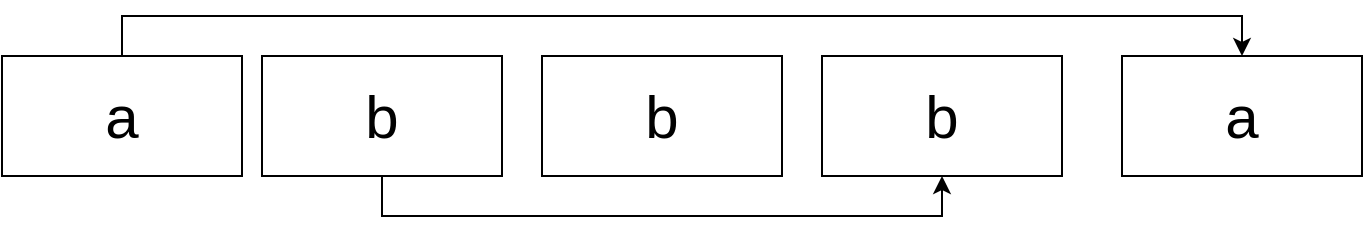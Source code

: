 <mxfile version="13.6.2" type="device"><diagram id="9fH8Uj0B5tbMlugsJPls" name="Page-1"><mxGraphModel dx="1249" dy="701" grid="1" gridSize="10" guides="1" tooltips="1" connect="1" arrows="1" fold="1" page="1" pageScale="1" pageWidth="827" pageHeight="1169" math="0" shadow="0"><root><mxCell id="0"/><mxCell id="1" parent="0"/><mxCell id="uQ-hIrNHGk7IdnQwV_3d-11" style="edgeStyle=orthogonalEdgeStyle;rounded=0;orthogonalLoop=1;jettySize=auto;html=1;exitX=0.5;exitY=0;exitDx=0;exitDy=0;entryX=0.5;entryY=0;entryDx=0;entryDy=0;fontSize=30;" edge="1" parent="1" source="uQ-hIrNHGk7IdnQwV_3d-3" target="uQ-hIrNHGk7IdnQwV_3d-7"><mxGeometry relative="1" as="geometry"/></mxCell><mxCell id="uQ-hIrNHGk7IdnQwV_3d-3" value="a" style="rounded=0;whiteSpace=wrap;html=1;fontSize=30;" vertex="1" parent="1"><mxGeometry x="110" y="310" width="120" height="60" as="geometry"/></mxCell><mxCell id="uQ-hIrNHGk7IdnQwV_3d-12" style="edgeStyle=orthogonalEdgeStyle;rounded=0;orthogonalLoop=1;jettySize=auto;html=1;exitX=0.5;exitY=1;exitDx=0;exitDy=0;entryX=0.5;entryY=1;entryDx=0;entryDy=0;fontSize=30;" edge="1" parent="1" source="uQ-hIrNHGk7IdnQwV_3d-4" target="uQ-hIrNHGk7IdnQwV_3d-6"><mxGeometry relative="1" as="geometry"/></mxCell><mxCell id="uQ-hIrNHGk7IdnQwV_3d-4" value="b" style="rounded=0;whiteSpace=wrap;html=1;fontSize=30;" vertex="1" parent="1"><mxGeometry x="240" y="310" width="120" height="60" as="geometry"/></mxCell><mxCell id="uQ-hIrNHGk7IdnQwV_3d-5" value="b" style="rounded=0;whiteSpace=wrap;html=1;fontSize=30;" vertex="1" parent="1"><mxGeometry x="380" y="310" width="120" height="60" as="geometry"/></mxCell><mxCell id="uQ-hIrNHGk7IdnQwV_3d-6" value="b" style="rounded=0;whiteSpace=wrap;html=1;fontSize=30;" vertex="1" parent="1"><mxGeometry x="520" y="310" width="120" height="60" as="geometry"/></mxCell><mxCell id="uQ-hIrNHGk7IdnQwV_3d-7" value="a" style="rounded=0;whiteSpace=wrap;html=1;fontSize=30;" vertex="1" parent="1"><mxGeometry x="670" y="310" width="120" height="60" as="geometry"/></mxCell></root></mxGraphModel></diagram></mxfile>